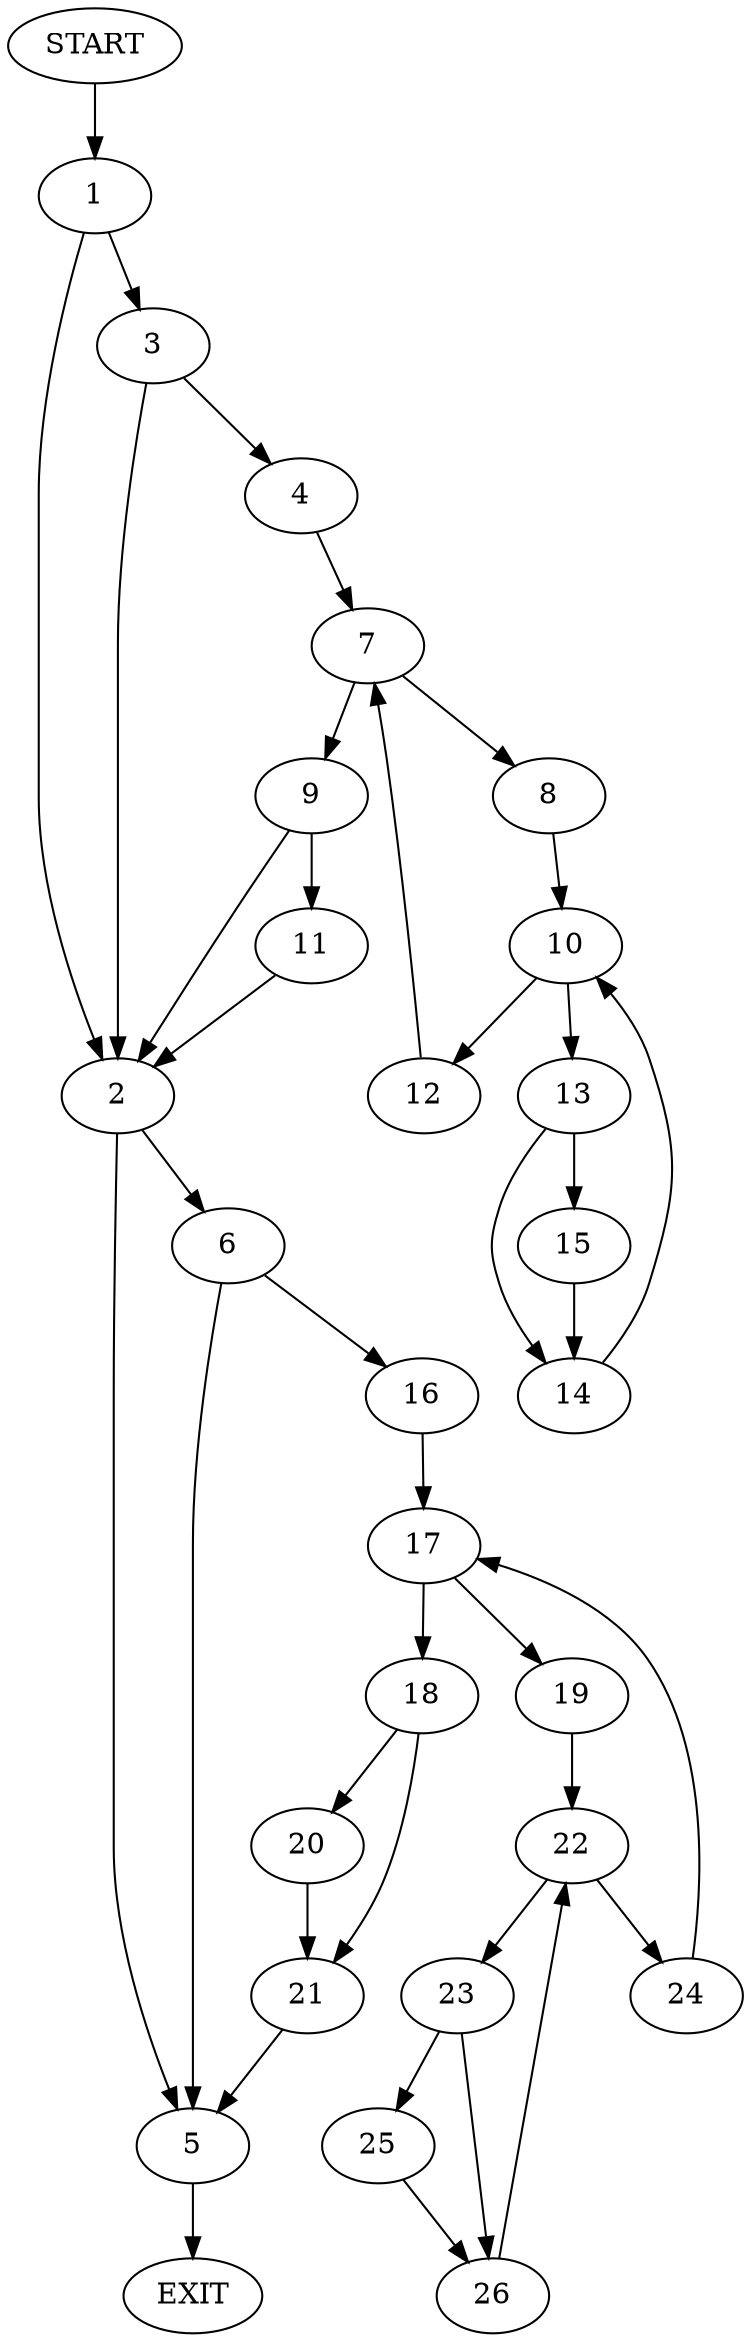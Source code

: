 digraph {
0 [label="START"]
27 [label="EXIT"]
0 -> 1
1 -> 2
1 -> 3
3 -> 2
3 -> 4
2 -> 5
2 -> 6
4 -> 7
7 -> 8
7 -> 9
8 -> 10
9 -> 2
9 -> 11
10 -> 12
10 -> 13
12 -> 7
13 -> 14
13 -> 15
15 -> 14
14 -> 10
11 -> 2
5 -> 27
6 -> 5
6 -> 16
16 -> 17
17 -> 18
17 -> 19
18 -> 20
18 -> 21
19 -> 22
22 -> 23
22 -> 24
23 -> 25
23 -> 26
24 -> 17
26 -> 22
25 -> 26
21 -> 5
20 -> 21
}
